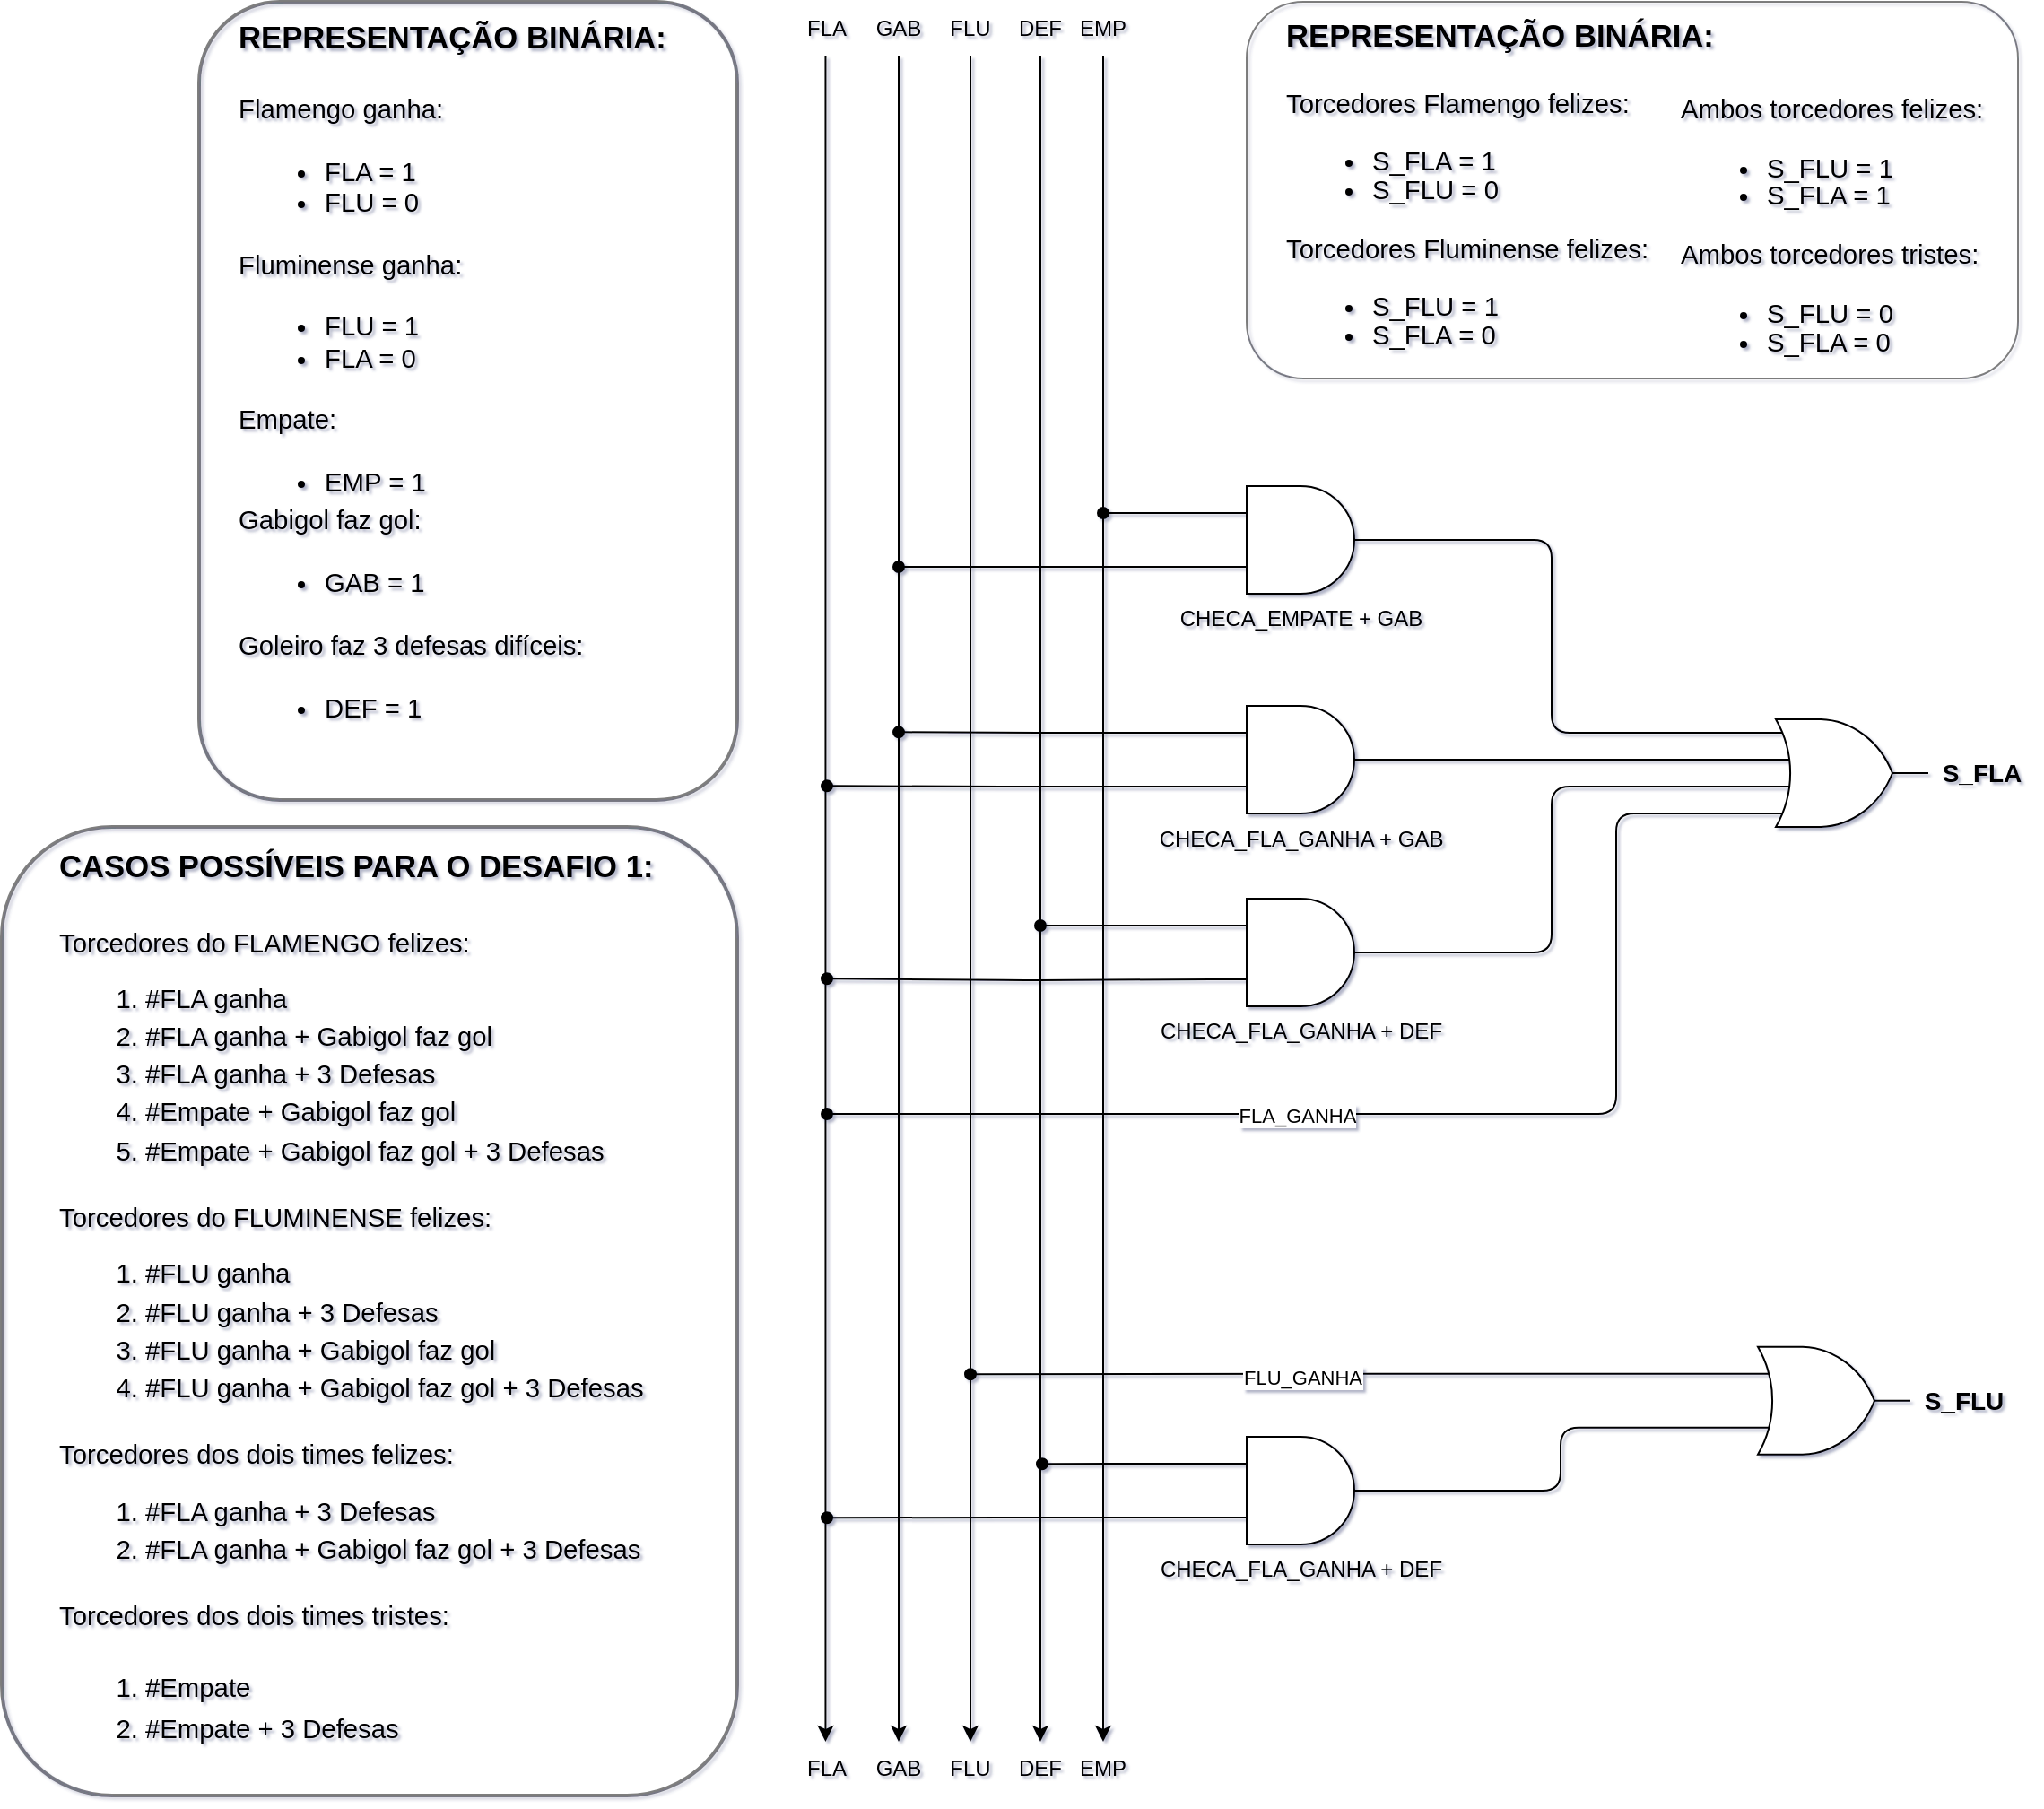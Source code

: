 <mxfile version="24.2.0" type="google">
  <diagram name="Página-1" id="7ogZM03AZeKMfadvvvwa">
    <mxGraphModel grid="1" page="1" gridSize="10" guides="1" tooltips="1" connect="1" arrows="1" fold="1" pageScale="1" pageWidth="827" pageHeight="1169" background="none" math="0" shadow="1">
      <root>
        <mxCell id="0" />
        <mxCell id="1" parent="0" />
        <mxCell id="B9qtQq5T444P4j3lDMwM-16" style="edgeStyle=orthogonalEdgeStyle;rounded=1;orthogonalLoop=1;jettySize=auto;html=1;exitX=0.5;exitY=1;exitDx=0;exitDy=0;entryX=0.5;entryY=0;entryDx=0;entryDy=0;" edge="1" parent="1">
          <mxGeometry relative="1" as="geometry">
            <mxPoint x="-310.77" y="990" as="targetPoint" />
            <mxPoint x="-310.77" y="50" as="sourcePoint" />
          </mxGeometry>
        </mxCell>
        <mxCell id="B9qtQq5T444P4j3lDMwM-1" value="FLA" style="text;html=1;align=center;verticalAlign=middle;whiteSpace=wrap;rounded=1;" vertex="1" parent="1">
          <mxGeometry x="-340" y="20" width="60" height="30" as="geometry" />
        </mxCell>
        <mxCell id="B9qtQq5T444P4j3lDMwM-17" style="edgeStyle=orthogonalEdgeStyle;rounded=1;orthogonalLoop=1;jettySize=auto;html=1;exitX=0.5;exitY=1;exitDx=0;exitDy=0;entryX=0.5;entryY=0;entryDx=0;entryDy=0;" edge="1" parent="1" source="B9qtQq5T444P4j3lDMwM-2" target="B9qtQq5T444P4j3lDMwM-32">
          <mxGeometry relative="1" as="geometry">
            <mxPoint x="-230" y="960" as="targetPoint" />
          </mxGeometry>
        </mxCell>
        <mxCell id="B9qtQq5T444P4j3lDMwM-2" value="FLU" style="text;html=1;align=center;verticalAlign=middle;whiteSpace=wrap;rounded=1;" vertex="1" parent="1">
          <mxGeometry x="-260" y="20" width="60" height="30" as="geometry" />
        </mxCell>
        <mxCell id="B9qtQq5T444P4j3lDMwM-3" value="&lt;b&gt;&lt;font style=&quot;font-size: 14px;&quot;&gt;S_FLA&lt;/font&gt;&lt;/b&gt;" style="text;html=1;align=center;verticalAlign=middle;whiteSpace=wrap;rounded=1;" vertex="1" parent="1">
          <mxGeometry x="304" y="435" width="60" height="30" as="geometry" />
        </mxCell>
        <mxCell id="B9qtQq5T444P4j3lDMwM-4" value="&lt;b&gt;&lt;font style=&quot;font-size: 14px;&quot;&gt;S_FLU&lt;/font&gt;&lt;/b&gt;" style="text;html=1;align=center;verticalAlign=middle;whiteSpace=wrap;rounded=1;" vertex="1" parent="1">
          <mxGeometry x="294" y="784.89" width="60" height="30" as="geometry" />
        </mxCell>
        <mxCell id="B9qtQq5T444P4j3lDMwM-12" style="edgeStyle=orthogonalEdgeStyle;rounded=1;orthogonalLoop=1;jettySize=auto;html=1;exitX=0.5;exitY=1;exitDx=0;exitDy=0;entryX=0.5;entryY=0;entryDx=0;entryDy=0;" edge="1" parent="1" source="B9qtQq5T444P4j3lDMwM-5" target="B9qtQq5T444P4j3lDMwM-33">
          <mxGeometry relative="1" as="geometry">
            <mxPoint x="-270" y="960" as="targetPoint" />
          </mxGeometry>
        </mxCell>
        <mxCell id="B9qtQq5T444P4j3lDMwM-5" value="GAB" style="text;html=1;align=center;verticalAlign=middle;whiteSpace=wrap;rounded=1;" vertex="1" parent="1">
          <mxGeometry x="-300" y="20" width="60" height="30" as="geometry" />
        </mxCell>
        <mxCell id="B9qtQq5T444P4j3lDMwM-18" style="edgeStyle=orthogonalEdgeStyle;rounded=1;orthogonalLoop=1;jettySize=auto;html=1;exitX=0.5;exitY=1;exitDx=0;exitDy=0;entryX=0.5;entryY=0;entryDx=0;entryDy=0;" edge="1" parent="1" source="B9qtQq5T444P4j3lDMwM-6" target="B9qtQq5T444P4j3lDMwM-34">
          <mxGeometry relative="1" as="geometry">
            <mxPoint x="-191" y="960" as="targetPoint" />
          </mxGeometry>
        </mxCell>
        <mxCell id="B9qtQq5T444P4j3lDMwM-6" value="DEF" style="text;html=1;align=center;verticalAlign=middle;whiteSpace=wrap;rounded=1;" vertex="1" parent="1">
          <mxGeometry x="-221" y="20" width="60" height="30" as="geometry" />
        </mxCell>
        <mxCell id="B9qtQq5T444P4j3lDMwM-8" value="&lt;h1 style=&quot;margin-top: 0px; line-height: 90%; padding-left: 20px;&quot;&gt;&lt;span id=&quot;docs-internal-guid-733098d0-7fff-f6c7-5be4-7a9e29a1f5f7&quot; style=&quot;font-weight:normal;&quot;&gt;&lt;p style=&quot;line-height: 90%; margin-top: 0pt; margin-bottom: 10pt;&quot; dir=&quot;ltr&quot;&gt;&lt;span style=&quot;font-size: 13pt; font-family: Arial, sans-serif; background-color: transparent; font-weight: 700; font-variant-numeric: normal; font-variant-east-asian: normal; font-variant-alternates: normal; font-variant-position: normal; vertical-align: baseline; white-space-collapse: preserve;&quot;&gt;REPRESENTAÇÃO BINÁRIA:&lt;/span&gt;&lt;span style=&quot;font-size: 11pt; font-family: Arial, sans-serif; background-color: transparent; font-variant-numeric: normal; font-variant-east-asian: normal; font-variant-alternates: normal; font-variant-position: normal; vertical-align: baseline; white-space-collapse: preserve;&quot;&gt;&lt;br&gt;&lt;/span&gt;&lt;/p&gt;&lt;p style=&quot;line-height: 90%; margin-top: 0pt; margin-bottom: 10pt;&quot; dir=&quot;ltr&quot;&gt;&lt;span style=&quot;font-size: 11pt; font-family: Arial, sans-serif; background-color: transparent; font-variant-numeric: normal; font-variant-east-asian: normal; font-variant-alternates: normal; font-variant-position: normal; vertical-align: baseline; white-space-collapse: preserve;&quot;&gt;Flamengo ganha:&lt;/span&gt;&lt;/p&gt;&lt;ul style=&quot;margin-top: 0px; margin-bottom: 0px; padding-inline-start: 48px; line-height: 90%;&quot;&gt;&lt;li aria-level=&quot;1&quot; style=&quot;list-style-type: disc; font-size: 11pt; font-family: Arial, sans-serif; background-color: transparent; font-variant-numeric: normal; font-variant-east-asian: normal; font-variant-alternates: normal; font-variant-position: normal; vertical-align: baseline; white-space: pre;&quot; dir=&quot;ltr&quot;&gt;&lt;p role=&quot;presentation&quot; style=&quot;line-height: 90%; margin-top: 0pt; margin-bottom: 0pt;&quot; dir=&quot;ltr&quot;&gt;&lt;span style=&quot;font-size: 11pt; background-color: transparent; font-variant-numeric: normal; font-variant-east-asian: normal; font-variant-alternates: normal; font-variant-position: normal; vertical-align: baseline; text-wrap: wrap;&quot;&gt;FLA = 1&lt;/span&gt;&lt;/p&gt;&lt;/li&gt;&lt;li aria-level=&quot;1&quot; style=&quot;list-style-type: disc; font-size: 11pt; font-family: Arial, sans-serif; background-color: transparent; font-variant-numeric: normal; font-variant-east-asian: normal; font-variant-alternates: normal; font-variant-position: normal; vertical-align: baseline; white-space: pre;&quot; dir=&quot;ltr&quot;&gt;&lt;p role=&quot;presentation&quot; style=&quot;line-height: 90%; margin-top: 0pt; margin-bottom: 10pt;&quot; dir=&quot;ltr&quot;&gt;&lt;span style=&quot;font-size: 11pt; background-color: transparent; font-variant-numeric: normal; font-variant-east-asian: normal; font-variant-alternates: normal; font-variant-position: normal; vertical-align: baseline; text-wrap: wrap;&quot;&gt;FLU = 0&lt;/span&gt;&lt;/p&gt;&lt;/li&gt;&lt;/ul&gt;&lt;p style=&quot;line-height: 90%; margin-top: 0pt; margin-bottom: 10pt;&quot; dir=&quot;ltr&quot;&gt;&lt;span style=&quot;font-size: 11pt; font-family: Arial, sans-serif; background-color: transparent; font-variant-numeric: normal; font-variant-east-asian: normal; font-variant-alternates: normal; font-variant-position: normal; vertical-align: baseline; white-space-collapse: preserve;&quot;&gt;Fluminense ganha:&lt;/span&gt;&lt;/p&gt;&lt;ul style=&quot;margin-top: 0px; margin-bottom: 0px; padding-inline-start: 48px; line-height: 90%;&quot;&gt;&lt;li aria-level=&quot;1&quot; style=&quot;list-style-type: disc; font-size: 11pt; font-family: Arial, sans-serif; background-color: transparent; font-variant-numeric: normal; font-variant-east-asian: normal; font-variant-alternates: normal; font-variant-position: normal; vertical-align: baseline; white-space: pre;&quot; dir=&quot;ltr&quot;&gt;&lt;p role=&quot;presentation&quot; style=&quot;line-height: 90%; margin-top: 0pt; margin-bottom: 0pt;&quot; dir=&quot;ltr&quot;&gt;&lt;span style=&quot;font-size: 11pt; background-color: transparent; font-variant-numeric: normal; font-variant-east-asian: normal; font-variant-alternates: normal; font-variant-position: normal; vertical-align: baseline; text-wrap: wrap;&quot;&gt;FLU = 1&lt;/span&gt;&lt;/p&gt;&lt;/li&gt;&lt;li aria-level=&quot;1&quot; style=&quot;list-style-type: disc; font-size: 11pt; font-family: Arial, sans-serif; background-color: transparent; font-variant-numeric: normal; font-variant-east-asian: normal; font-variant-alternates: normal; font-variant-position: normal; vertical-align: baseline; white-space: pre;&quot; dir=&quot;ltr&quot;&gt;&lt;p role=&quot;presentation&quot; style=&quot;line-height: 90%; margin-top: 0pt; margin-bottom: 10pt;&quot; dir=&quot;ltr&quot;&gt;&lt;span style=&quot;font-size: 11pt; background-color: transparent; font-variant-numeric: normal; font-variant-east-asian: normal; font-variant-alternates: normal; font-variant-position: normal; vertical-align: baseline; text-wrap: wrap;&quot;&gt;FLA = 0&lt;/span&gt;&lt;/p&gt;&lt;/li&gt;&lt;/ul&gt;&lt;p style=&quot;line-height: 90%; margin-top: 0pt; margin-bottom: 10pt;&quot; dir=&quot;ltr&quot;&gt;&lt;span style=&quot;font-size: 11pt; font-family: Arial, sans-serif; background-color: transparent; font-variant-numeric: normal; font-variant-east-asian: normal; font-variant-alternates: normal; font-variant-position: normal; vertical-align: baseline; white-space-collapse: preserve;&quot;&gt;Empate:&lt;/span&gt;&lt;/p&gt;&lt;ul style=&quot;margin-top: 0px; margin-bottom: 0px; padding-inline-start: 48px; line-height: 90%;&quot;&gt;&lt;li aria-level=&quot;1&quot; style=&quot;list-style-type: disc; font-size: 11pt; font-family: Arial, sans-serif; background-color: transparent; font-variant-numeric: normal; font-variant-east-asian: normal; font-variant-alternates: normal; font-variant-position: normal; vertical-align: baseline; white-space: pre;&quot; dir=&quot;ltr&quot;&gt;&lt;p role=&quot;presentation&quot; style=&quot;line-height: 90%; margin-top: 0pt; margin-bottom: 0pt;&quot; dir=&quot;ltr&quot;&gt;&lt;span style=&quot;font-size: 11pt; background-color: transparent; font-variant-numeric: normal; font-variant-east-asian: normal; font-variant-alternates: normal; font-variant-position: normal; vertical-align: baseline; text-wrap: wrap;&quot;&gt;EMP = 1&lt;/span&gt;&lt;/p&gt;&lt;/li&gt;&lt;/ul&gt;&lt;p style=&quot;line-height: 90%; margin-top: 0pt; margin-bottom: 10pt;&quot; dir=&quot;ltr&quot;&gt;&lt;span style=&quot;font-size: 11pt; font-family: Arial, sans-serif; background-color: transparent; font-variant-numeric: normal; font-variant-east-asian: normal; font-variant-alternates: normal; font-variant-position: normal; vertical-align: baseline; white-space-collapse: preserve;&quot;&gt;Gabigol faz gol:&lt;/span&gt;&lt;/p&gt;&lt;ul style=&quot;margin-top: 0px; margin-bottom: 0px; padding-inline-start: 48px; line-height: 90%;&quot;&gt;&lt;li aria-level=&quot;1&quot; style=&quot;list-style-type: disc; font-size: 11pt; font-family: Arial, sans-serif; background-color: transparent; font-variant-numeric: normal; font-variant-east-asian: normal; font-variant-alternates: normal; font-variant-position: normal; vertical-align: baseline; white-space: pre;&quot; dir=&quot;ltr&quot;&gt;&lt;p role=&quot;presentation&quot; style=&quot;line-height: 90%; margin-top: 0pt; margin-bottom: 10pt;&quot; dir=&quot;ltr&quot;&gt;&lt;span style=&quot;font-size: 11pt; background-color: transparent; font-variant-numeric: normal; font-variant-east-asian: normal; font-variant-alternates: normal; font-variant-position: normal; vertical-align: baseline; text-wrap: wrap;&quot;&gt;GAB = 1&lt;/span&gt;&lt;/p&gt;&lt;/li&gt;&lt;/ul&gt;&lt;p style=&quot;line-height: 90%; margin-top: 0pt; margin-bottom: 10pt;&quot; dir=&quot;ltr&quot;&gt;&lt;span style=&quot;font-size: 11pt; font-family: Arial, sans-serif; background-color: transparent; font-variant-numeric: normal; font-variant-east-asian: normal; font-variant-alternates: normal; font-variant-position: normal; vertical-align: baseline; white-space-collapse: preserve;&quot;&gt;Goleiro faz 3 defesas difíceis:&lt;/span&gt;&lt;/p&gt;&lt;ul style=&quot;margin-top: 0px; margin-bottom: 0px; padding-inline-start: 48px; line-height: 90%;&quot;&gt;&lt;li aria-level=&quot;1&quot; style=&quot;list-style-type: disc; font-size: 11pt; font-family: Arial, sans-serif; background-color: transparent; font-variant-numeric: normal; font-variant-east-asian: normal; font-variant-alternates: normal; font-variant-position: normal; vertical-align: baseline; white-space: pre;&quot; dir=&quot;ltr&quot;&gt;&lt;p role=&quot;presentation&quot; style=&quot;line-height: 90%; margin-top: 0pt; margin-bottom: 10pt;&quot; dir=&quot;ltr&quot;&gt;&lt;span style=&quot;font-size: 11pt; background-color: transparent; font-variant-numeric: normal; font-variant-east-asian: normal; font-variant-alternates: normal; font-variant-position: normal; vertical-align: baseline; text-wrap: wrap;&quot;&gt;DEF = 1&lt;/span&gt;&lt;/p&gt;&lt;/li&gt;&lt;/ul&gt;&lt;/span&gt;&lt;/h1&gt;" style="text;html=1;whiteSpace=wrap;overflow=hidden;rounded=1;strokeColor=default;strokeWidth=2;opacity=50;" vertex="1" parent="1">
          <mxGeometry x="-660" y="20" width="300" height="445" as="geometry" />
        </mxCell>
        <mxCell id="B9qtQq5T444P4j3lDMwM-9" value="&lt;h1 style=&quot;margin-top: 0px; line-height: 80%; padding-left: 20px;&quot;&gt;&lt;span style=&quot;font-weight: normal;&quot; id=&quot;docs-internal-guid-733098d0-7fff-f6c7-5be4-7a9e29a1f5f7&quot;&gt;&lt;p style=&quot;line-height: 80%; margin-top: 0pt; margin-bottom: 10pt;&quot; dir=&quot;ltr&quot;&gt;&lt;span style=&quot;font-size: 11pt; font-family: Arial, sans-serif; background-color: transparent; font-variant-numeric: normal; font-variant-east-asian: normal; font-variant-alternates: normal; font-variant-position: normal; vertical-align: baseline; white-space-collapse: preserve;&quot;&gt;&lt;span style=&quot;font-size: 17.333px; font-weight: 700;&quot;&gt;REPRESENTAÇÃO BINÁRIA:&lt;/span&gt;&lt;br&gt;&lt;/span&gt;&lt;/p&gt;&lt;p style=&quot;line-height: 80%; margin-top: 0pt; margin-bottom: 10pt;&quot; dir=&quot;ltr&quot;&gt;&lt;span style=&quot;font-size: 11pt; font-family: Arial, sans-serif; background-color: transparent; font-variant-numeric: normal; font-variant-east-asian: normal; font-variant-alternates: normal; font-variant-position: normal; vertical-align: baseline; white-space-collapse: preserve;&quot;&gt;Torcedores Flamengo felizes:&lt;/span&gt;&lt;/p&gt;&lt;ul style=&quot;margin-top: 0px; margin-bottom: 0px; padding-inline-start: 48px; line-height: 80%;&quot;&gt;&lt;li style=&quot;list-style-type: disc; font-size: 11pt; font-family: Arial, sans-serif; background-color: transparent; font-variant-numeric: normal; font-variant-east-asian: normal; font-variant-alternates: normal; font-variant-position: normal; vertical-align: baseline; white-space: pre;&quot; aria-level=&quot;1&quot; dir=&quot;ltr&quot;&gt;&lt;p style=&quot;line-height: 80%; margin-top: 0pt; margin-bottom: 0pt;&quot; role=&quot;presentation&quot; dir=&quot;ltr&quot;&gt;&lt;span style=&quot;font-size: 11pt; background-color: transparent; font-variant-numeric: normal; font-variant-east-asian: normal; font-variant-alternates: normal; font-variant-position: normal; vertical-align: baseline; text-wrap: wrap;&quot;&gt;S_FLA = 1&lt;/span&gt;&lt;/p&gt;&lt;/li&gt;&lt;li style=&quot;list-style-type: disc; font-size: 11pt; font-family: Arial, sans-serif; background-color: transparent; font-variant-numeric: normal; font-variant-east-asian: normal; font-variant-alternates: normal; font-variant-position: normal; vertical-align: baseline; white-space: pre;&quot; aria-level=&quot;1&quot; dir=&quot;ltr&quot;&gt;&lt;p style=&quot;line-height: 80%; margin-top: 0pt; margin-bottom: 10pt;&quot; role=&quot;presentation&quot; dir=&quot;ltr&quot;&gt;&lt;span style=&quot;font-size: 11pt; background-color: transparent; font-variant-numeric: normal; font-variant-east-asian: normal; font-variant-alternates: normal; font-variant-position: normal; vertical-align: baseline; text-wrap: wrap;&quot;&gt;S_FLU = 0&lt;/span&gt;&lt;/p&gt;&lt;/li&gt;&lt;/ul&gt;&lt;p style=&quot;line-height: 80%; margin-top: 0pt; margin-bottom: 10pt;&quot; dir=&quot;ltr&quot;&gt;&lt;span style=&quot;font-size: 11pt; font-family: Arial, sans-serif; background-color: transparent; font-variant-numeric: normal; font-variant-east-asian: normal; font-variant-alternates: normal; font-variant-position: normal; vertical-align: baseline; white-space-collapse: preserve;&quot;&gt;Torcedores Fluminense felizes:&lt;/span&gt;&lt;/p&gt;&lt;ul style=&quot;margin-top: 0px; margin-bottom: 0px; padding-inline-start: 48px; line-height: 80%;&quot;&gt;&lt;li style=&quot;list-style-type: disc; font-size: 11pt; font-family: Arial, sans-serif; background-color: transparent; font-variant-numeric: normal; font-variant-east-asian: normal; font-variant-alternates: normal; font-variant-position: normal; vertical-align: baseline; white-space: pre;&quot; aria-level=&quot;1&quot; dir=&quot;ltr&quot;&gt;&lt;p style=&quot;line-height: 80%; margin-top: 0pt; margin-bottom: 0pt;&quot; role=&quot;presentation&quot; dir=&quot;ltr&quot;&gt;&lt;span style=&quot;font-size: 11pt; background-color: transparent; font-variant-numeric: normal; font-variant-east-asian: normal; font-variant-alternates: normal; font-variant-position: normal; vertical-align: baseline; text-wrap: wrap;&quot;&gt;S_FLU = 1&lt;/span&gt;&lt;/p&gt;&lt;/li&gt;&lt;li style=&quot;list-style-type: disc; font-size: 11pt; font-family: Arial, sans-serif; background-color: transparent; font-variant-numeric: normal; font-variant-east-asian: normal; font-variant-alternates: normal; font-variant-position: normal; vertical-align: baseline; white-space: pre;&quot; aria-level=&quot;1&quot; dir=&quot;ltr&quot;&gt;&lt;p style=&quot;line-height: 80%; margin-top: 0pt; margin-bottom: 10pt;&quot; role=&quot;presentation&quot; dir=&quot;ltr&quot;&gt;&lt;span style=&quot;font-size: 11pt; background-color: transparent; font-variant-numeric: normal; font-variant-east-asian: normal; font-variant-alternates: normal; font-variant-position: normal; vertical-align: baseline; text-wrap: wrap;&quot;&gt;S_FLA = 0&lt;/span&gt;&lt;/p&gt;&lt;/li&gt;&lt;/ul&gt;&lt;/span&gt;&lt;/h1&gt;" style="text;html=1;whiteSpace=wrap;overflow=hidden;rounded=1;fillColor=none;gradientColor=none;gradientDirection=south;fillStyle=auto;perimeterSpacing=2;strokeColor=default;opacity=50;" vertex="1" parent="1">
          <mxGeometry x="-76" y="20" width="430" height="210" as="geometry" />
        </mxCell>
        <mxCell id="B9qtQq5T444P4j3lDMwM-10" value="&lt;h1 style=&quot;margin-top: 0px; line-height: 19.2px;&quot;&gt;&lt;span style=&quot;font-weight: normal;&quot; id=&quot;docs-internal-guid-733098d0-7fff-f6c7-5be4-7a9e29a1f5f7&quot;&gt;&lt;p style=&quot;line-height: 19.2px; margin-top: 0pt; margin-bottom: 10pt;&quot; dir=&quot;ltr&quot;&gt;&lt;span style=&quot;font-size: 11pt; font-family: Arial, sans-serif; background-color: transparent; font-variant-numeric: normal; font-variant-east-asian: normal; font-variant-alternates: normal; font-variant-position: normal; vertical-align: baseline; white-space-collapse: preserve;&quot;&gt;Ambos torcedores felizes:&lt;/span&gt;&lt;/p&gt;&lt;ul style=&quot;margin-top: 0px; margin-bottom: 0px; padding-inline-start: 48px; line-height: 19.2px;&quot;&gt;&lt;li style=&quot;list-style-type: disc; font-size: 11pt; font-family: Arial, sans-serif; background-color: transparent; font-variant-numeric: normal; font-variant-east-asian: normal; font-variant-alternates: normal; font-variant-position: normal; vertical-align: baseline; white-space: pre;&quot; aria-level=&quot;1&quot; dir=&quot;ltr&quot;&gt;&lt;p style=&quot;line-height: 11.733px; margin-top: 0pt; margin-bottom: 0pt;&quot; role=&quot;presentation&quot; dir=&quot;ltr&quot;&gt;&lt;span style=&quot;font-size: 11pt; background-color: transparent; font-variant-numeric: normal; font-variant-east-asian: normal; font-variant-alternates: normal; font-variant-position: normal; vertical-align: baseline; text-wrap: wrap;&quot;&gt;S_FLU = 1&lt;/span&gt;&lt;/p&gt;&lt;/li&gt;&lt;li style=&quot;list-style-type: disc; font-size: 11pt; font-family: Arial, sans-serif; background-color: transparent; font-variant-numeric: normal; font-variant-east-asian: normal; font-variant-alternates: normal; font-variant-position: normal; vertical-align: baseline; white-space: pre;&quot; aria-level=&quot;1&quot; dir=&quot;ltr&quot;&gt;&lt;p style=&quot;line-height: 11.733px; margin-top: 0pt; margin-bottom: 10pt;&quot; role=&quot;presentation&quot; dir=&quot;ltr&quot;&gt;&lt;span style=&quot;font-size: 11pt; background-color: transparent; font-variant-numeric: normal; font-variant-east-asian: normal; font-variant-alternates: normal; font-variant-position: normal; vertical-align: baseline; text-wrap: wrap;&quot;&gt;S_FLA = 1&lt;/span&gt;&lt;/p&gt;&lt;/li&gt;&lt;/ul&gt;&lt;p style=&quot;line-height: 19.2px; margin-top: 0pt; margin-bottom: 10pt;&quot; dir=&quot;ltr&quot;&gt;&lt;span style=&quot;font-size: 11pt; font-family: Arial, sans-serif; background-color: transparent; font-variant-numeric: normal; font-variant-east-asian: normal; font-variant-alternates: normal; font-variant-position: normal; vertical-align: baseline; white-space-collapse: preserve;&quot;&gt;Ambos torcedores tristes:&lt;/span&gt;&lt;/p&gt;&lt;ul style=&quot;margin-top: 0px; margin-bottom: 0px; padding-inline-start: 48px; line-height: 19.2px;&quot;&gt;&lt;li style=&quot;list-style-type: disc; font-size: 11pt; font-family: Arial, sans-serif; background-color: transparent; font-variant-numeric: normal; font-variant-east-asian: normal; font-variant-alternates: normal; font-variant-position: normal; vertical-align: baseline; white-space: pre;&quot; aria-level=&quot;1&quot; dir=&quot;ltr&quot;&gt;&lt;p style=&quot;line-height: 11.733px; margin-top: 0pt; margin-bottom: 0pt;&quot; role=&quot;presentation&quot; dir=&quot;ltr&quot;&gt;&lt;span style=&quot;font-size: 11pt; background-color: transparent; font-variant-numeric: normal; font-variant-east-asian: normal; font-variant-alternates: normal; font-variant-position: normal; vertical-align: baseline; text-wrap: wrap;&quot;&gt;S_FLU = 0&lt;/span&gt;&lt;/p&gt;&lt;/li&gt;&lt;li style=&quot;list-style-type: disc; font-size: 11pt; font-family: Arial, sans-serif; background-color: transparent; font-variant-numeric: normal; font-variant-east-asian: normal; font-variant-alternates: normal; font-variant-position: normal; vertical-align: baseline; white-space: pre;&quot; aria-level=&quot;1&quot; dir=&quot;ltr&quot;&gt;&lt;p style=&quot;line-height: 11.733px; margin-top: 0pt; margin-bottom: 10pt;&quot; role=&quot;presentation&quot; dir=&quot;ltr&quot;&gt;&lt;span style=&quot;font-size: 11pt; background-color: transparent; font-variant-numeric: normal; font-variant-east-asian: normal; font-variant-alternates: normal; font-variant-position: normal; vertical-align: baseline; text-wrap: wrap;&quot;&gt;S_FLA = 0&lt;/span&gt;&lt;/p&gt;&lt;/li&gt;&lt;/ul&gt;&lt;/span&gt;&lt;/h1&gt;" style="text;html=1;whiteSpace=wrap;overflow=hidden;rounded=1;" vertex="1" parent="1">
          <mxGeometry x="164" y="60" width="190" height="180" as="geometry" />
        </mxCell>
        <mxCell id="B9qtQq5T444P4j3lDMwM-19" value="&lt;h1 style=&quot;margin-top: 0px; line-height: 110%; padding-left: 30px;&quot;&gt;&lt;span id=&quot;docs-internal-guid-733098d0-7fff-f6c7-5be4-7a9e29a1f5f7&quot; style=&quot;font-weight:normal;&quot;&gt;&lt;p style=&quot;line-height: 110%; margin-top: 0pt; margin-bottom: 10pt;&quot; dir=&quot;ltr&quot;&gt;&lt;span style=&quot;font-size: 13pt; font-family: Arial, sans-serif; background-color: transparent; font-weight: 700; font-style: normal; font-variant: normal; text-decoration: none; vertical-align: baseline; white-space: pre-wrap;&quot;&gt;CASOS POSSÍVEIS PARA O DESAFIO 1:&lt;/span&gt;&lt;/p&gt;&lt;p style=&quot;line-height: 110%; margin-top: 0pt; margin-bottom: 5px;&quot; dir=&quot;ltr&quot;&gt;&lt;span style=&quot;font-size: 11pt; font-family: Arial, sans-serif; background-color: transparent; font-weight: 400; font-style: normal; font-variant: normal; text-decoration: none; vertical-align: baseline; white-space: pre-wrap;&quot;&gt;Torcedores do FLAMENGO felizes:&lt;/span&gt;&lt;/p&gt;&lt;ol style=&quot;margin-top: 0px; margin-bottom: 0px; padding-inline-start: 48px; line-height: 110%;&quot;&gt;&lt;li aria-level=&quot;1&quot; style=&quot;list-style-type: decimal; font-size: 11pt; font-family: Arial, sans-serif; background-color: transparent; font-weight: 400; font-style: normal; font-variant: normal; text-decoration: none; vertical-align: baseline; white-space: pre;&quot; dir=&quot;ltr&quot;&gt;&lt;p role=&quot;presentation&quot; style=&quot;line-height: 110%; margin-top: 0pt; margin-bottom: 0pt;&quot; dir=&quot;ltr&quot;&gt;&lt;span style=&quot;font-size: 11pt; font-family: Arial, sans-serif; background-color: transparent; font-weight: 400; font-style: normal; font-variant: normal; text-decoration: none; vertical-align: baseline; white-space: pre-wrap;&quot;&gt;#FLA ganha&lt;/span&gt;&lt;/p&gt;&lt;/li&gt;&lt;li aria-level=&quot;1&quot; style=&quot;list-style-type: decimal; font-size: 11pt; font-family: Arial, sans-serif; background-color: transparent; font-weight: 400; font-style: normal; font-variant: normal; text-decoration: none; vertical-align: baseline; white-space: pre;&quot; dir=&quot;ltr&quot;&gt;&lt;p role=&quot;presentation&quot; style=&quot;line-height: 110%; margin-top: 0pt; margin-bottom: 0pt;&quot; dir=&quot;ltr&quot;&gt;&lt;span style=&quot;font-size: 11pt; font-family: Arial, sans-serif; background-color: transparent; font-weight: 400; font-style: normal; font-variant: normal; text-decoration: none; vertical-align: baseline; white-space: pre-wrap;&quot;&gt;#FLA ganha + Gabigol faz gol&lt;/span&gt;&lt;/p&gt;&lt;/li&gt;&lt;li aria-level=&quot;1&quot; style=&quot;list-style-type: decimal; font-size: 11pt; font-family: Arial, sans-serif; background-color: transparent; font-weight: 400; font-style: normal; font-variant: normal; text-decoration: none; vertical-align: baseline; white-space: pre;&quot; dir=&quot;ltr&quot;&gt;&lt;p role=&quot;presentation&quot; style=&quot;line-height: 110%; margin-top: 0pt; margin-bottom: 0pt;&quot; dir=&quot;ltr&quot;&gt;&lt;span style=&quot;font-size: 11pt; font-family: Arial, sans-serif; background-color: transparent; font-weight: 400; font-style: normal; font-variant: normal; text-decoration: none; vertical-align: baseline; white-space: pre-wrap;&quot;&gt;#FLA ganha + 3 Defesas&lt;/span&gt;&lt;/p&gt;&lt;/li&gt;&lt;li aria-level=&quot;1&quot; style=&quot;list-style-type: decimal; font-size: 11pt; font-family: Arial, sans-serif; background-color: transparent; font-weight: 400; font-style: normal; font-variant: normal; text-decoration: none; vertical-align: baseline; white-space: pre;&quot; dir=&quot;ltr&quot;&gt;&lt;p role=&quot;presentation&quot; style=&quot;line-height: 110%; margin-top: 0pt; margin-bottom: 0pt;&quot; dir=&quot;ltr&quot;&gt;&lt;span style=&quot;font-size: 11pt; font-family: Arial, sans-serif; background-color: transparent; font-weight: 400; font-style: normal; font-variant: normal; text-decoration: none; vertical-align: baseline; white-space: pre-wrap;&quot;&gt;#Empate + Gabigol faz gol &lt;/span&gt;&lt;/p&gt;&lt;/li&gt;&lt;li aria-level=&quot;1&quot; style=&quot;list-style-type: decimal; font-size: 11pt; font-family: Arial, sans-serif; background-color: transparent; font-weight: 400; font-style: normal; font-variant: normal; text-decoration: none; vertical-align: baseline; white-space: pre;&quot; dir=&quot;ltr&quot;&gt;&lt;p role=&quot;presentation&quot; style=&quot;line-height: 110%; margin-top: 0pt; margin-bottom: 10pt;&quot; dir=&quot;ltr&quot;&gt;&lt;span style=&quot;font-size: 11pt; font-family: Arial, sans-serif; background-color: transparent; font-weight: 400; font-style: normal; font-variant: normal; text-decoration: none; vertical-align: baseline; white-space: pre-wrap;&quot;&gt;#Empate + Gabigol faz gol + 3 Defesas&lt;/span&gt;&lt;/p&gt;&lt;/li&gt;&lt;/ol&gt;&lt;p style=&quot;line-height: 110%; margin-top: 0pt; margin-bottom: 5px;&quot; dir=&quot;ltr&quot;&gt;&lt;span style=&quot;font-size: 11pt; font-family: Arial, sans-serif; background-color: transparent; font-weight: 400; font-style: normal; font-variant: normal; text-decoration: none; vertical-align: baseline; white-space: pre-wrap;&quot;&gt;Torcedores do FLUMINENSE felizes:&lt;/span&gt;&lt;/p&gt;&lt;ol style=&quot;margin-top: 0px; margin-bottom: 0px; padding-inline-start: 48px; line-height: 110%;&quot;&gt;&lt;li aria-level=&quot;1&quot; style=&quot;list-style-type: decimal; font-size: 11pt; font-family: Arial, sans-serif; background-color: transparent; font-weight: 400; font-style: normal; font-variant: normal; text-decoration: none; vertical-align: baseline; white-space: pre;&quot; dir=&quot;ltr&quot;&gt;&lt;p role=&quot;presentation&quot; style=&quot;line-height: 110%; margin-top: 0pt; margin-bottom: 0pt;&quot; dir=&quot;ltr&quot;&gt;&lt;span style=&quot;font-size: 11pt; font-family: Arial, sans-serif; background-color: transparent; font-weight: 400; font-style: normal; font-variant: normal; text-decoration: none; vertical-align: baseline; white-space: pre-wrap;&quot;&gt;#FLU ganha&lt;/span&gt;&lt;/p&gt;&lt;/li&gt;&lt;li aria-level=&quot;1&quot; style=&quot;list-style-type: decimal; font-size: 11pt; font-family: Arial, sans-serif; background-color: transparent; font-weight: 400; font-style: normal; font-variant: normal; text-decoration: none; vertical-align: baseline; white-space: pre;&quot; dir=&quot;ltr&quot;&gt;&lt;p role=&quot;presentation&quot; style=&quot;line-height: 110%; margin-top: 0pt; margin-bottom: 0pt;&quot; dir=&quot;ltr&quot;&gt;&lt;span style=&quot;font-size: 11pt; font-family: Arial, sans-serif; background-color: transparent; font-weight: 400; font-style: normal; font-variant: normal; text-decoration: none; vertical-align: baseline; white-space: pre-wrap;&quot;&gt;#FLU ganha + 3 Defesas&lt;/span&gt;&lt;/p&gt;&lt;/li&gt;&lt;li aria-level=&quot;1&quot; style=&quot;list-style-type: decimal; font-size: 11pt; font-family: Arial, sans-serif; background-color: transparent; font-weight: 400; font-style: normal; font-variant: normal; text-decoration: none; vertical-align: baseline; white-space: pre;&quot; dir=&quot;ltr&quot;&gt;&lt;p role=&quot;presentation&quot; style=&quot;line-height: 110%; margin-top: 0pt; margin-bottom: 0pt;&quot; dir=&quot;ltr&quot;&gt;&lt;span style=&quot;font-size: 11pt; font-family: Arial, sans-serif; background-color: transparent; font-weight: 400; font-style: normal; font-variant: normal; text-decoration: none; vertical-align: baseline; white-space: pre-wrap;&quot;&gt;#FLU ganha + Gabigol faz gol&lt;/span&gt;&lt;/p&gt;&lt;/li&gt;&lt;li aria-level=&quot;1&quot; style=&quot;list-style-type: decimal; font-size: 11pt; font-family: Arial, sans-serif; background-color: transparent; font-weight: 400; font-style: normal; font-variant: normal; text-decoration: none; vertical-align: baseline; white-space: pre;&quot; dir=&quot;ltr&quot;&gt;&lt;p role=&quot;presentation&quot; style=&quot;line-height: 110%; margin-top: 0pt; margin-bottom: 10pt;&quot; dir=&quot;ltr&quot;&gt;&lt;span style=&quot;font-size: 11pt; font-family: Arial, sans-serif; background-color: transparent; font-weight: 400; font-style: normal; font-variant: normal; text-decoration: none; vertical-align: baseline; white-space: pre-wrap;&quot;&gt;#FLU ganha + Gabigol faz gol + 3 Defesas&lt;/span&gt;&lt;/p&gt;&lt;/li&gt;&lt;/ol&gt;&lt;p style=&quot;line-height: 110%; margin-top: 0pt; margin-bottom: 5px;&quot; dir=&quot;ltr&quot;&gt;&lt;span style=&quot;font-size: 11pt; font-family: Arial, sans-serif; background-color: transparent; font-weight: 400; font-style: normal; font-variant: normal; text-decoration: none; vertical-align: baseline; white-space: pre-wrap;&quot;&gt;Torcedores dos dois times felizes:&lt;/span&gt;&lt;/p&gt;&lt;ol style=&quot;margin-top: 0px; margin-bottom: 0px; padding-inline-start: 48px; line-height: 110%;&quot;&gt;&lt;li aria-level=&quot;1&quot; style=&quot;list-style-type: decimal; font-size: 11pt; font-family: Arial, sans-serif; background-color: transparent; font-weight: 400; font-style: normal; font-variant: normal; text-decoration: none; vertical-align: baseline; white-space: pre;&quot; dir=&quot;ltr&quot;&gt;&lt;p role=&quot;presentation&quot; style=&quot;line-height: 110%; margin-top: 0pt; margin-bottom: 0pt;&quot; dir=&quot;ltr&quot;&gt;&lt;span style=&quot;font-size: 11pt; font-family: Arial, sans-serif; background-color: transparent; font-weight: 400; font-style: normal; font-variant: normal; text-decoration: none; vertical-align: baseline; white-space: pre-wrap;&quot;&gt;#FLA ganha + 3 Defesas&lt;/span&gt;&lt;/p&gt;&lt;/li&gt;&lt;li aria-level=&quot;1&quot; style=&quot;list-style-type: decimal; font-size: 11pt; font-family: Arial, sans-serif; background-color: transparent; font-weight: 400; font-style: normal; font-variant: normal; text-decoration: none; vertical-align: baseline; white-space: pre;&quot; dir=&quot;ltr&quot;&gt;&lt;p role=&quot;presentation&quot; style=&quot;line-height: 110%; margin-top: 0pt; margin-bottom: 10pt;&quot; dir=&quot;ltr&quot;&gt;&lt;span style=&quot;font-size: 11pt; font-family: Arial, sans-serif; background-color: transparent; font-weight: 400; font-style: normal; font-variant: normal; text-decoration: none; vertical-align: baseline; white-space: pre-wrap;&quot;&gt;#FLA ganha + Gabigol faz gol + 3 Defesas&lt;/span&gt;&lt;/p&gt;&lt;/li&gt;&lt;/ol&gt;&lt;p style=&quot;line-height: 110%; margin-top: 0pt; margin-bottom: 1px;&quot; dir=&quot;ltr&quot;&gt;&lt;span style=&quot;font-size: 11pt; font-family: Arial, sans-serif; background-color: transparent; font-weight: 400; font-style: normal; font-variant: normal; text-decoration: none; vertical-align: baseline; white-space: pre-wrap;&quot;&gt;Torcedores dos dois times tristes: &lt;/span&gt;&lt;/p&gt;&lt;p style=&quot;line-height: 110%; margin-top: 0pt; margin-bottom: 10pt;&quot; dir=&quot;ltr&quot;&gt;&lt;/p&gt;&lt;ol style=&quot;margin-top: 0px; margin-bottom: 0px; padding-inline-start: 48px; line-height: 110%;&quot;&gt;&lt;li aria-level=&quot;1&quot; style=&quot;list-style-type: decimal; font-size: 11pt; font-family: Arial, sans-serif; background-color: transparent; font-weight: 400; font-style: normal; font-variant: normal; text-decoration: none; vertical-align: baseline; white-space: pre;&quot; dir=&quot;ltr&quot;&gt;&lt;p role=&quot;presentation&quot; style=&quot;line-height: 110%; margin-top: 0pt; margin-bottom: 2px;&quot; dir=&quot;ltr&quot;&gt;&lt;span style=&quot;font-size: 11pt; font-family: Arial, sans-serif; background-color: transparent; font-weight: 400; font-style: normal; font-variant: normal; text-decoration: none; vertical-align: baseline; white-space: pre-wrap;&quot;&gt;#Empate&lt;/span&gt;&lt;/p&gt;&lt;/li&gt;&lt;li aria-level=&quot;1&quot; style=&quot;list-style-type: decimal; font-size: 11pt; font-family: Arial, sans-serif; background-color: transparent; font-weight: 400; font-style: normal; font-variant: normal; text-decoration: none; vertical-align: baseline; white-space: pre;&quot; dir=&quot;ltr&quot;&gt;&lt;p role=&quot;presentation&quot; style=&quot;line-height: 110%; margin-top: 0pt; margin-bottom: 10pt;&quot; dir=&quot;ltr&quot;&gt;&lt;span style=&quot;font-size: 11pt; font-family: Arial, sans-serif; background-color: transparent; font-weight: 400; font-style: normal; font-variant: normal; text-decoration: none; vertical-align: baseline; white-space: pre-wrap;&quot;&gt;#Empate + 3 Defesas&lt;/span&gt;&lt;/p&gt;&lt;/li&gt;&lt;/ol&gt;&lt;/span&gt;&lt;/h1&gt;" style="text;html=1;whiteSpace=wrap;overflow=hidden;rounded=1;strokeColor=default;strokeWidth=2;opacity=50;" vertex="1" parent="1">
          <mxGeometry x="-770" y="480" width="410" height="540" as="geometry" />
        </mxCell>
        <mxCell id="B9qtQq5T444P4j3lDMwM-29" style="edgeStyle=orthogonalEdgeStyle;rounded=1;orthogonalLoop=1;jettySize=auto;html=1;exitX=1;exitY=0.5;exitDx=0;exitDy=0;exitPerimeter=0;endArrow=none;endFill=0;entryX=0;entryY=0.125;entryDx=0;entryDy=0;entryPerimeter=0;" edge="1" parent="1" source="B9qtQq5T444P4j3lDMwM-23" target="B9qtQq5T444P4j3lDMwM-69">
          <mxGeometry relative="1" as="geometry">
            <mxPoint x="4" y="321" as="sourcePoint" />
            <mxPoint x="184" y="430" as="targetPoint" />
            <Array as="points">
              <mxPoint x="94" y="320" />
              <mxPoint x="94" y="428" />
            </Array>
          </mxGeometry>
        </mxCell>
        <mxCell id="B9qtQq5T444P4j3lDMwM-63" style="edgeStyle=orthogonalEdgeStyle;rounded=1;orthogonalLoop=1;jettySize=auto;html=1;exitX=0;exitY=0.75;exitDx=0;exitDy=0;exitPerimeter=0;endArrow=oval;endFill=1;" edge="1" parent="1" source="B9qtQq5T444P4j3lDMwM-23">
          <mxGeometry relative="1" as="geometry">
            <mxPoint x="-270" y="335" as="targetPoint" />
            <mxPoint x="-100" y="335" as="sourcePoint" />
          </mxGeometry>
        </mxCell>
        <mxCell id="B9qtQq5T444P4j3lDMwM-64" style="edgeStyle=orthogonalEdgeStyle;rounded=1;orthogonalLoop=1;jettySize=auto;html=1;exitX=0;exitY=0.25;exitDx=0;exitDy=0;exitPerimeter=0;endArrow=oval;endFill=1;" edge="1" parent="1" source="B9qtQq5T444P4j3lDMwM-23">
          <mxGeometry relative="1" as="geometry">
            <mxPoint x="-156" y="305" as="targetPoint" />
          </mxGeometry>
        </mxCell>
        <mxCell id="B9qtQq5T444P4j3lDMwM-23" value="CHECA_EMPATE + GAB" style="verticalLabelPosition=bottom;shadow=0;dashed=0;align=center;html=1;verticalAlign=top;shape=mxgraph.electrical.logic_gates.logic_gate;operation=and;numInputs=2;rounded=1;" vertex="1" parent="1">
          <mxGeometry x="-96" y="290" width="100" height="60" as="geometry" />
        </mxCell>
        <mxCell id="B9qtQq5T444P4j3lDMwM-77" style="edgeStyle=orthogonalEdgeStyle;rounded=1;orthogonalLoop=1;jettySize=auto;html=1;exitX=0;exitY=0.25;exitDx=0;exitDy=0;exitPerimeter=0;endArrow=oval;endFill=1;" edge="1" parent="1" source="B9qtQq5T444P4j3lDMwM-30">
          <mxGeometry relative="1" as="geometry">
            <mxPoint x="-190" y="835.111" as="targetPoint" />
            <mxPoint x="-100" y="835" as="sourcePoint" />
          </mxGeometry>
        </mxCell>
        <mxCell id="B9qtQq5T444P4j3lDMwM-78" style="edgeStyle=orthogonalEdgeStyle;rounded=1;orthogonalLoop=1;jettySize=auto;html=1;exitX=0;exitY=0.75;exitDx=0;exitDy=0;exitPerimeter=0;endArrow=oval;endFill=1;" edge="1" parent="1" source="B9qtQq5T444P4j3lDMwM-30">
          <mxGeometry relative="1" as="geometry">
            <mxPoint x="-310" y="865.111" as="targetPoint" />
            <mxPoint x="-100" y="865" as="sourcePoint" />
          </mxGeometry>
        </mxCell>
        <mxCell id="B9qtQq5T444P4j3lDMwM-30" value="CHECA_FLA_GANHA + DEF" style="verticalLabelPosition=bottom;shadow=0;dashed=0;align=center;html=1;verticalAlign=top;shape=mxgraph.electrical.logic_gates.logic_gate;operation=and;rounded=1;" vertex="1" parent="1">
          <mxGeometry x="-96" y="820" width="100" height="60" as="geometry" />
        </mxCell>
        <mxCell id="B9qtQq5T444P4j3lDMwM-31" value="FLA" style="text;html=1;align=center;verticalAlign=middle;whiteSpace=wrap;rounded=1;" vertex="1" parent="1">
          <mxGeometry x="-340" y="990" width="60" height="30" as="geometry" />
        </mxCell>
        <mxCell id="B9qtQq5T444P4j3lDMwM-32" value="FLU" style="text;html=1;align=center;verticalAlign=middle;whiteSpace=wrap;rounded=1;" vertex="1" parent="1">
          <mxGeometry x="-260" y="990" width="60" height="30" as="geometry" />
        </mxCell>
        <mxCell id="B9qtQq5T444P4j3lDMwM-33" value="GAB" style="text;html=1;align=center;verticalAlign=middle;whiteSpace=wrap;rounded=1;" vertex="1" parent="1">
          <mxGeometry x="-300" y="990" width="60" height="30" as="geometry" />
        </mxCell>
        <mxCell id="B9qtQq5T444P4j3lDMwM-34" value="DEF" style="text;html=1;align=center;verticalAlign=middle;whiteSpace=wrap;rounded=1;" vertex="1" parent="1">
          <mxGeometry x="-221" y="990" width="60" height="30" as="geometry" />
        </mxCell>
        <mxCell id="B9qtQq5T444P4j3lDMwM-39" style="edgeStyle=orthogonalEdgeStyle;rounded=1;orthogonalLoop=1;jettySize=auto;html=1;exitX=0;exitY=0.75;exitDx=0;exitDy=0;exitPerimeter=0;endArrow=oval;endFill=1;" edge="1" parent="1" source="B9qtQq5T444P4j3lDMwM-38">
          <mxGeometry relative="1" as="geometry">
            <mxPoint x="-310" y="457.167" as="targetPoint" />
            <mxPoint x="-100" y="457.5" as="sourcePoint" />
          </mxGeometry>
        </mxCell>
        <mxCell id="B9qtQq5T444P4j3lDMwM-40" style="edgeStyle=orthogonalEdgeStyle;rounded=1;orthogonalLoop=1;jettySize=auto;html=1;endArrow=oval;endFill=1;exitX=0;exitY=0.25;exitDx=0;exitDy=0;exitPerimeter=0;" edge="1" parent="1" source="B9qtQq5T444P4j3lDMwM-38">
          <mxGeometry relative="1" as="geometry">
            <mxPoint x="-270.0" y="427.167" as="targetPoint" />
            <mxPoint x="-100" y="428" as="sourcePoint" />
          </mxGeometry>
        </mxCell>
        <mxCell id="B9qtQq5T444P4j3lDMwM-41" style="edgeStyle=orthogonalEdgeStyle;rounded=1;orthogonalLoop=1;jettySize=auto;html=1;exitX=1;exitY=0.5;exitDx=0;exitDy=0;exitPerimeter=0;entryX=0;entryY=0.375;entryDx=0;entryDy=0;entryPerimeter=0;endArrow=none;endFill=0;" edge="1" parent="1" source="B9qtQq5T444P4j3lDMwM-38" target="B9qtQq5T444P4j3lDMwM-69">
          <mxGeometry relative="1" as="geometry">
            <mxPoint x="534" y="442.5" as="targetPoint" />
            <Array as="points">
              <mxPoint x="144" y="443" />
              <mxPoint x="144" y="443" />
            </Array>
          </mxGeometry>
        </mxCell>
        <mxCell id="B9qtQq5T444P4j3lDMwM-38" value="CHECA_FLA_GANHA + GAB" style="verticalLabelPosition=bottom;shadow=0;dashed=0;align=center;html=1;verticalAlign=top;shape=mxgraph.electrical.logic_gates.logic_gate;operation=and;rounded=1;" vertex="1" parent="1">
          <mxGeometry x="-96" y="412.5" width="100" height="60" as="geometry" />
        </mxCell>
        <mxCell id="B9qtQq5T444P4j3lDMwM-52" style="edgeStyle=orthogonalEdgeStyle;rounded=1;orthogonalLoop=1;jettySize=auto;html=1;endArrow=oval;endFill=1;" edge="1" parent="1">
          <mxGeometry relative="1" as="geometry">
            <mxPoint x="-310" y="564.647" as="targetPoint" />
            <mxPoint x="-96" y="565" as="sourcePoint" />
          </mxGeometry>
        </mxCell>
        <mxCell id="B9qtQq5T444P4j3lDMwM-53" style="edgeStyle=orthogonalEdgeStyle;rounded=1;orthogonalLoop=1;jettySize=auto;html=1;exitX=0;exitY=0.25;exitDx=0;exitDy=0;exitPerimeter=0;endArrow=oval;endFill=1;" edge="1" parent="1" source="B9qtQq5T444P4j3lDMwM-51">
          <mxGeometry relative="1" as="geometry">
            <mxPoint x="-191" y="535" as="targetPoint" />
            <mxPoint x="-101" y="535" as="sourcePoint" />
          </mxGeometry>
        </mxCell>
        <mxCell id="B9qtQq5T444P4j3lDMwM-54" style="edgeStyle=orthogonalEdgeStyle;rounded=1;orthogonalLoop=1;jettySize=auto;html=1;exitX=1;exitY=0.5;exitDx=0;exitDy=0;exitPerimeter=0;entryX=0;entryY=0.625;entryDx=0;entryDy=0;entryPerimeter=0;endArrow=none;endFill=0;" edge="1" parent="1" source="B9qtQq5T444P4j3lDMwM-51" target="B9qtQq5T444P4j3lDMwM-69">
          <mxGeometry relative="1" as="geometry">
            <mxPoint x="534" y="462.5" as="targetPoint" />
            <Array as="points">
              <mxPoint x="94" y="550" />
              <mxPoint x="94" y="458" />
            </Array>
          </mxGeometry>
        </mxCell>
        <mxCell id="B9qtQq5T444P4j3lDMwM-51" value="CHECA_FLA_GANHA + DEF" style="verticalLabelPosition=bottom;shadow=0;dashed=0;align=center;html=1;verticalAlign=top;shape=mxgraph.electrical.logic_gates.logic_gate;operation=and;rounded=1;" vertex="1" parent="1">
          <mxGeometry x="-96" y="520" width="100" height="60" as="geometry" />
        </mxCell>
        <mxCell id="B9qtQq5T444P4j3lDMwM-60" style="edgeStyle=orthogonalEdgeStyle;rounded=1;orthogonalLoop=1;jettySize=auto;html=1;exitX=0.5;exitY=1;exitDx=0;exitDy=0;entryX=0.5;entryY=0;entryDx=0;entryDy=0;" edge="1" parent="1" source="B9qtQq5T444P4j3lDMwM-61" target="B9qtQq5T444P4j3lDMwM-62">
          <mxGeometry relative="1" as="geometry">
            <mxPoint x="-156" y="960" as="targetPoint" />
          </mxGeometry>
        </mxCell>
        <mxCell id="B9qtQq5T444P4j3lDMwM-61" value="EMP" style="text;html=1;align=center;verticalAlign=middle;whiteSpace=wrap;rounded=1;" vertex="1" parent="1">
          <mxGeometry x="-186" y="20" width="60" height="30" as="geometry" />
        </mxCell>
        <mxCell id="B9qtQq5T444P4j3lDMwM-62" value="EMP" style="text;html=1;align=center;verticalAlign=middle;whiteSpace=wrap;rounded=1;" vertex="1" parent="1">
          <mxGeometry x="-186" y="990" width="60" height="30" as="geometry" />
        </mxCell>
        <mxCell id="B9qtQq5T444P4j3lDMwM-75" style="edgeStyle=orthogonalEdgeStyle;rounded=1;orthogonalLoop=1;jettySize=auto;html=1;exitX=0;exitY=0.25;exitDx=0;exitDy=0;exitPerimeter=0;endArrow=oval;endFill=1;" edge="1" parent="1" source="B9qtQq5T444P4j3lDMwM-68">
          <mxGeometry relative="1" as="geometry">
            <mxPoint x="-230" y="785.111" as="targetPoint" />
            <mxPoint x="190" y="784.89" as="sourcePoint" />
          </mxGeometry>
        </mxCell>
        <mxCell id="B9qtQq5T444P4j3lDMwM-76" value="FLU_GANHA" style="edgeLabel;html=1;align=center;verticalAlign=middle;resizable=0;points=[];rounded=1;" vertex="1" connectable="0" parent="B9qtQq5T444P4j3lDMwM-75">
          <mxGeometry x="0.128" y="1" relative="1" as="geometry">
            <mxPoint as="offset" />
          </mxGeometry>
        </mxCell>
        <mxCell id="B9qtQq5T444P4j3lDMwM-68" value="" style="verticalLabelPosition=bottom;shadow=0;dashed=0;align=center;html=1;verticalAlign=top;shape=mxgraph.electrical.logic_gates.logic_gate;operation=or;numInputs=2;rounded=1;" vertex="1" parent="1">
          <mxGeometry x="194" y="769.89" width="100" height="60" as="geometry" />
        </mxCell>
        <mxCell id="B9qtQq5T444P4j3lDMwM-70" style="edgeStyle=orthogonalEdgeStyle;rounded=1;orthogonalLoop=1;jettySize=auto;html=1;exitX=0;exitY=0.875;exitDx=0;exitDy=0;exitPerimeter=0;endArrow=oval;endFill=1;" edge="1" parent="1" source="B9qtQq5T444P4j3lDMwM-69">
          <mxGeometry relative="1" as="geometry">
            <mxPoint x="-310" y="640" as="targetPoint" />
            <mxPoint x="200" y="472.5" as="sourcePoint" />
            <Array as="points">
              <mxPoint x="130" y="473" />
              <mxPoint x="130" y="640" />
            </Array>
          </mxGeometry>
        </mxCell>
        <mxCell id="B9qtQq5T444P4j3lDMwM-71" value="FLA_GANHA" style="edgeLabel;html=1;align=center;verticalAlign=middle;resizable=0;points=[];rounded=1;" connectable="0" vertex="1" parent="B9qtQq5T444P4j3lDMwM-70">
          <mxGeometry x="0.509" y="1" relative="1" as="geometry">
            <mxPoint x="94" as="offset" />
          </mxGeometry>
        </mxCell>
        <mxCell id="B9qtQq5T444P4j3lDMwM-69" value="" style="verticalLabelPosition=bottom;shadow=0;dashed=0;align=center;html=1;verticalAlign=top;shape=mxgraph.electrical.logic_gates.logic_gate;operation=or;numInputs=4;rounded=1;" vertex="1" parent="1">
          <mxGeometry x="204" y="420" width="100" height="60" as="geometry" />
        </mxCell>
        <mxCell id="B9qtQq5T444P4j3lDMwM-74" style="edgeStyle=orthogonalEdgeStyle;rounded=1;orthogonalLoop=1;jettySize=auto;html=1;exitX=1;exitY=0.5;exitDx=0;exitDy=0;exitPerimeter=0;entryX=0;entryY=0.75;entryDx=0;entryDy=0;entryPerimeter=0;endArrow=none;endFill=0;" edge="1" parent="1" source="B9qtQq5T444P4j3lDMwM-30" target="B9qtQq5T444P4j3lDMwM-68">
          <mxGeometry relative="1" as="geometry" />
        </mxCell>
      </root>
    </mxGraphModel>
  </diagram>
</mxfile>
